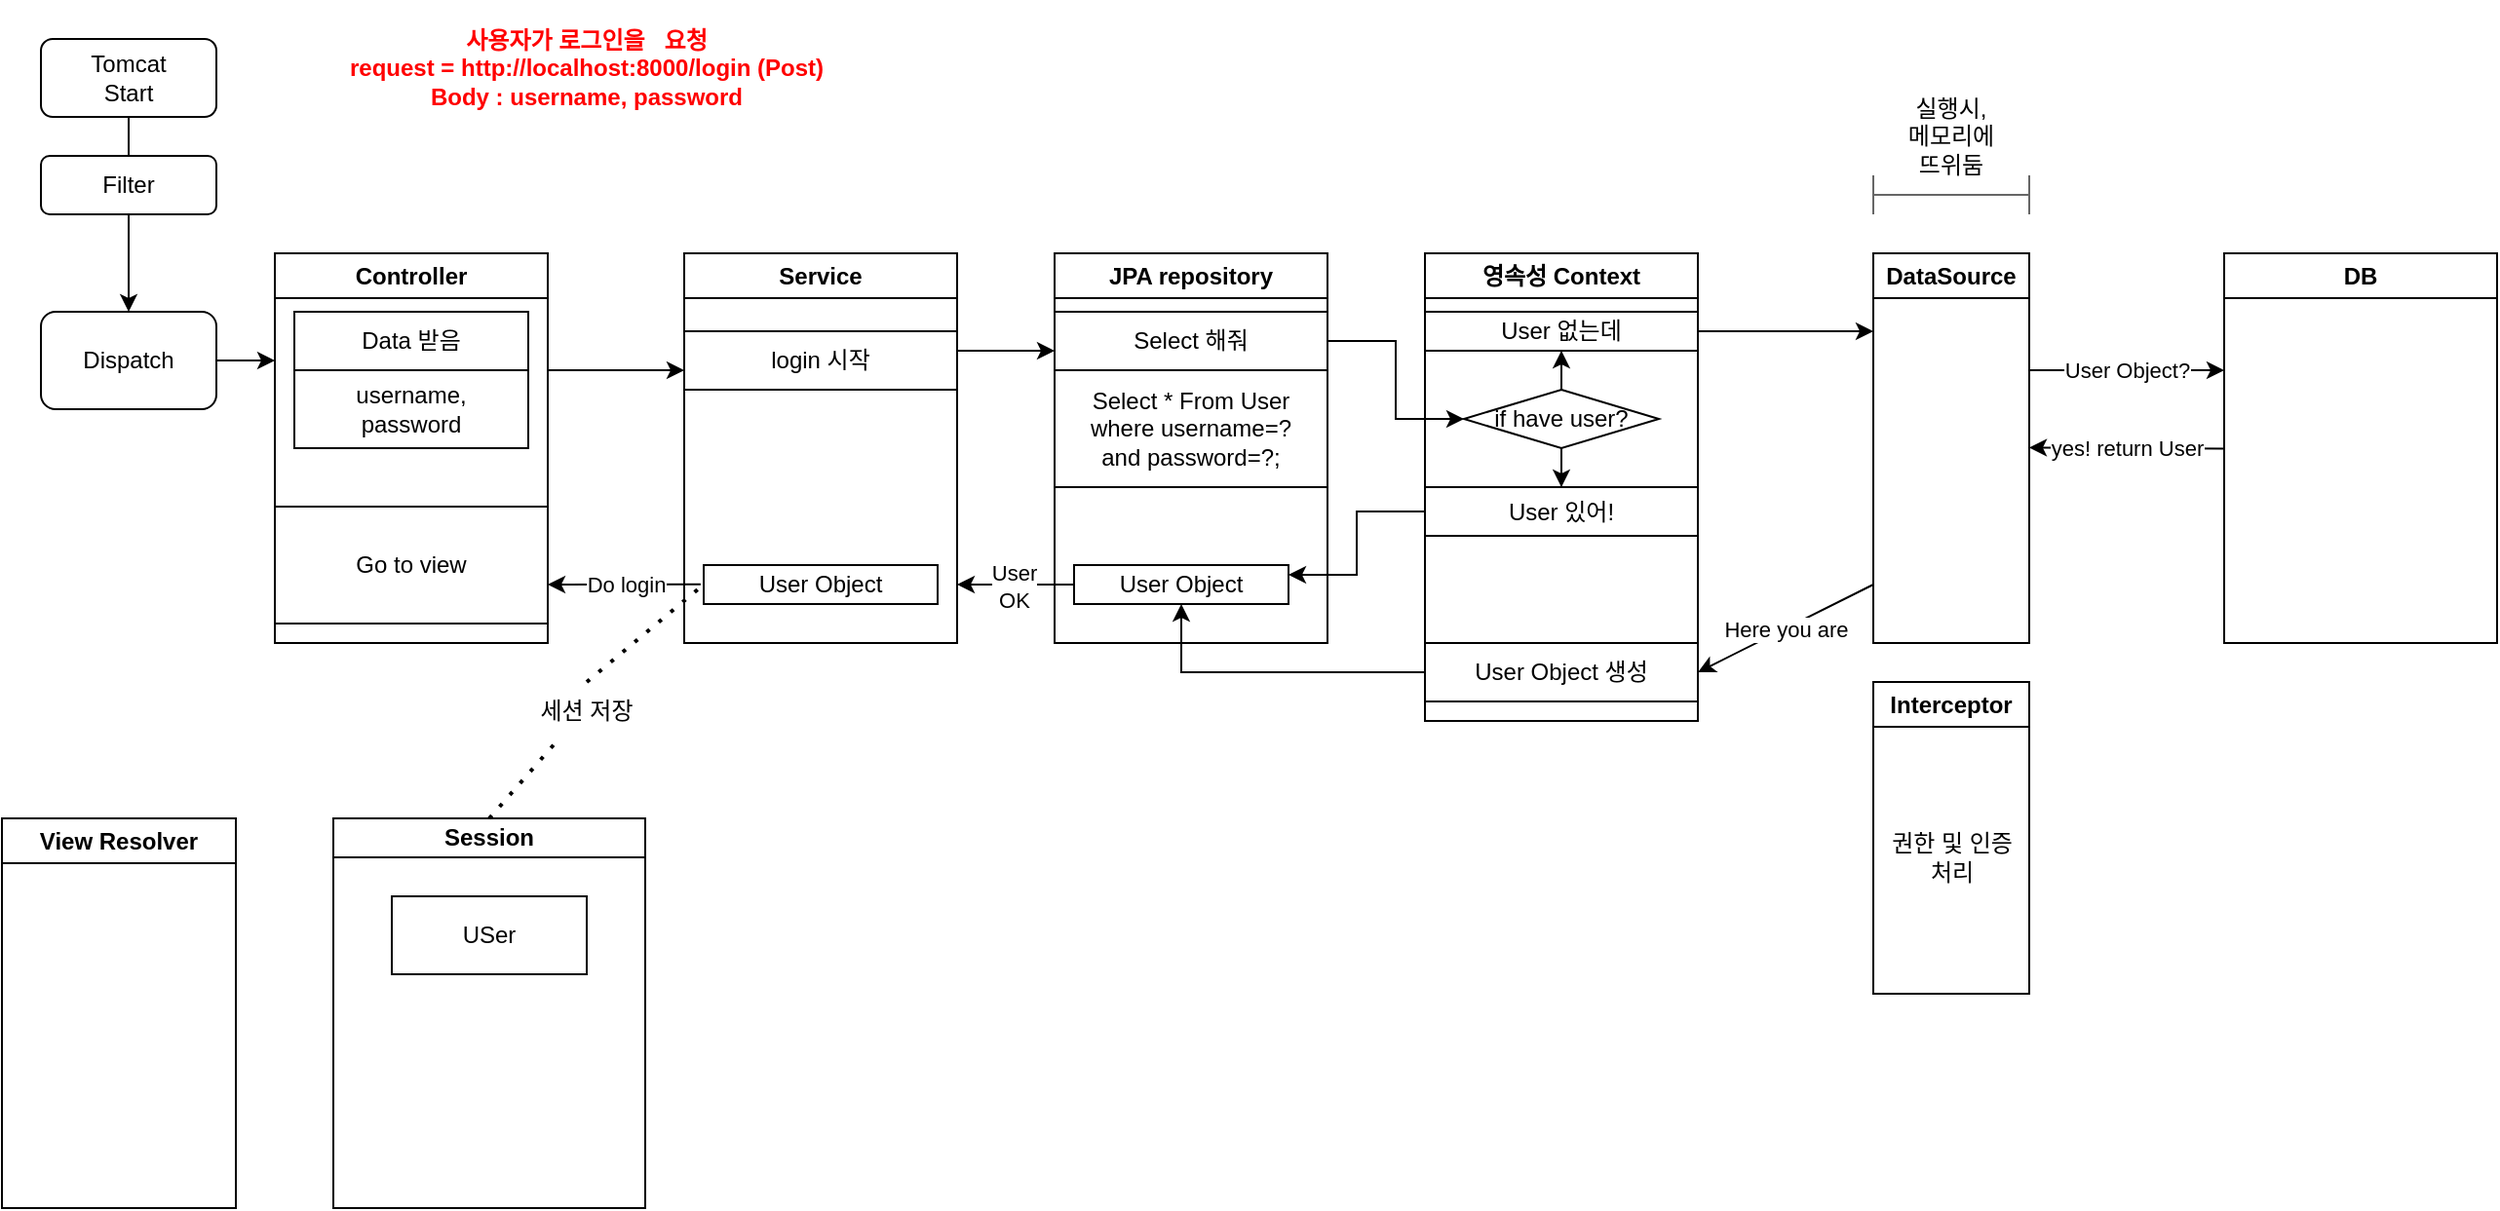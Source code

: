<mxfile version="21.6.9" type="github">
  <diagram name="페이지-1" id="3I1f7R0n09HyqYH17yrr">
    <mxGraphModel dx="1221" dy="737" grid="1" gridSize="10" guides="1" tooltips="1" connect="1" arrows="1" fold="1" page="1" pageScale="1" pageWidth="827" pageHeight="1169" math="0" shadow="0">
      <root>
        <mxCell id="0" />
        <mxCell id="1" parent="0" />
        <mxCell id="U0YM-yDJ73oniNCves_L-8" value="" style="edgeStyle=orthogonalEdgeStyle;rounded=0;orthogonalLoop=1;jettySize=auto;html=1;" parent="1" source="U0YM-yDJ73oniNCves_L-1" target="U0YM-yDJ73oniNCves_L-3" edge="1">
          <mxGeometry relative="1" as="geometry" />
        </mxCell>
        <mxCell id="U0YM-yDJ73oniNCves_L-1" value="Tomcat&lt;br&gt;Start" style="rounded=1;whiteSpace=wrap;html=1;" parent="1" vertex="1">
          <mxGeometry x="30" y="30" width="90" height="40" as="geometry" />
        </mxCell>
        <mxCell id="U0YM-yDJ73oniNCves_L-2" value="Filter" style="rounded=1;whiteSpace=wrap;html=1;" parent="1" vertex="1">
          <mxGeometry x="30" y="90" width="90" height="30" as="geometry" />
        </mxCell>
        <mxCell id="U0YM-yDJ73oniNCves_L-3" value="Dispatch" style="rounded=1;whiteSpace=wrap;html=1;" parent="1" vertex="1">
          <mxGeometry x="30" y="170" width="90" height="50" as="geometry" />
        </mxCell>
        <mxCell id="U0YM-yDJ73oniNCves_L-5" value="" style="endArrow=none;html=1;rounded=0;entryX=0.5;entryY=1;entryDx=0;entryDy=0;exitX=0.5;exitY=0;exitDx=0;exitDy=0;" parent="1" source="U0YM-yDJ73oniNCves_L-2" target="U0YM-yDJ73oniNCves_L-1" edge="1">
          <mxGeometry width="50" height="50" relative="1" as="geometry">
            <mxPoint x="60" y="110" as="sourcePoint" />
            <mxPoint x="110" y="60" as="targetPoint" />
          </mxGeometry>
        </mxCell>
        <mxCell id="U0YM-yDJ73oniNCves_L-28" value="" style="edgeStyle=orthogonalEdgeStyle;rounded=0;orthogonalLoop=1;jettySize=auto;html=1;" parent="1" source="U0YM-yDJ73oniNCves_L-14" target="U0YM-yDJ73oniNCves_L-26" edge="1">
          <mxGeometry relative="1" as="geometry">
            <Array as="points">
              <mxPoint x="310" y="200" />
              <mxPoint x="310" y="200" />
            </Array>
          </mxGeometry>
        </mxCell>
        <mxCell id="U0YM-yDJ73oniNCves_L-14" value="Controller" style="swimlane;whiteSpace=wrap;html=1;" parent="1" vertex="1">
          <mxGeometry x="150" y="140" width="140" height="200" as="geometry" />
        </mxCell>
        <mxCell id="tmorkRq5dus7M--dfkaE-38" value="" style="group" vertex="1" connectable="0" parent="U0YM-yDJ73oniNCves_L-14">
          <mxGeometry x="10" y="30" width="120" height="70" as="geometry" />
        </mxCell>
        <mxCell id="U0YM-yDJ73oniNCves_L-16" value="username,&lt;br&gt;password" style="whiteSpace=wrap;html=1;" parent="tmorkRq5dus7M--dfkaE-38" vertex="1">
          <mxGeometry y="30" width="120" height="40" as="geometry" />
        </mxCell>
        <mxCell id="tmorkRq5dus7M--dfkaE-10" value="Data 받음" style="whiteSpace=wrap;html=1;" vertex="1" parent="tmorkRq5dus7M--dfkaE-38">
          <mxGeometry width="120" height="30" as="geometry" />
        </mxCell>
        <mxCell id="tmorkRq5dus7M--dfkaE-40" value="Go to view" style="rounded=0;whiteSpace=wrap;html=1;" vertex="1" parent="U0YM-yDJ73oniNCves_L-14">
          <mxGeometry y="130" width="140" height="60" as="geometry" />
        </mxCell>
        <mxCell id="U0YM-yDJ73oniNCves_L-21" value="" style="endArrow=classic;html=1;rounded=0;exitX=1;exitY=0.5;exitDx=0;exitDy=0;" parent="1" source="U0YM-yDJ73oniNCves_L-3" edge="1">
          <mxGeometry width="50" height="50" relative="1" as="geometry">
            <mxPoint x="500" y="350" as="sourcePoint" />
            <mxPoint x="150" y="195" as="targetPoint" />
          </mxGeometry>
        </mxCell>
        <mxCell id="U0YM-yDJ73oniNCves_L-31" value="" style="edgeStyle=orthogonalEdgeStyle;rounded=0;orthogonalLoop=1;jettySize=auto;html=1;" parent="1" source="U0YM-yDJ73oniNCves_L-26" target="U0YM-yDJ73oniNCves_L-29" edge="1">
          <mxGeometry relative="1" as="geometry">
            <Array as="points">
              <mxPoint x="510" y="190" />
              <mxPoint x="510" y="190" />
            </Array>
          </mxGeometry>
        </mxCell>
        <mxCell id="U0YM-yDJ73oniNCves_L-26" value="Service" style="swimlane;whiteSpace=wrap;html=1;" parent="1" vertex="1">
          <mxGeometry x="360" y="140" width="140" height="200" as="geometry" />
        </mxCell>
        <mxCell id="U0YM-yDJ73oniNCves_L-27" value="login 시작" style="whiteSpace=wrap;html=1;" parent="U0YM-yDJ73oniNCves_L-26" vertex="1">
          <mxGeometry y="40" width="140" height="30" as="geometry" />
        </mxCell>
        <mxCell id="tmorkRq5dus7M--dfkaE-27" value="User Object" style="rounded=0;whiteSpace=wrap;html=1;" vertex="1" parent="U0YM-yDJ73oniNCves_L-26">
          <mxGeometry x="10" y="160" width="120" height="20" as="geometry" />
        </mxCell>
        <mxCell id="U0YM-yDJ73oniNCves_L-29" value="JPA repository" style="swimlane;whiteSpace=wrap;html=1;" parent="1" vertex="1">
          <mxGeometry x="550" y="140" width="140" height="200" as="geometry" />
        </mxCell>
        <mxCell id="U0YM-yDJ73oniNCves_L-30" value="Select 해줘" style="whiteSpace=wrap;html=1;" parent="U0YM-yDJ73oniNCves_L-29" vertex="1">
          <mxGeometry y="30" width="140" height="30" as="geometry" />
        </mxCell>
        <mxCell id="tmorkRq5dus7M--dfkaE-9" value="Select * From User&lt;br&gt;where username=?&lt;br&gt;and password=?;" style="whiteSpace=wrap;html=1;" vertex="1" parent="U0YM-yDJ73oniNCves_L-29">
          <mxGeometry y="60" width="140" height="60" as="geometry" />
        </mxCell>
        <mxCell id="tmorkRq5dus7M--dfkaE-23" value="User Object" style="rounded=0;whiteSpace=wrap;html=1;" vertex="1" parent="U0YM-yDJ73oniNCves_L-29">
          <mxGeometry x="10" y="160" width="110" height="20" as="geometry" />
        </mxCell>
        <mxCell id="U0YM-yDJ73oniNCves_L-32" value="영속성 Context" style="swimlane;whiteSpace=wrap;html=1;" parent="1" vertex="1">
          <mxGeometry x="740" y="140" width="140" height="240" as="geometry" />
        </mxCell>
        <mxCell id="tmorkRq5dus7M--dfkaE-61" style="edgeStyle=orthogonalEdgeStyle;rounded=0;orthogonalLoop=1;jettySize=auto;html=1;" edge="1" parent="U0YM-yDJ73oniNCves_L-32" source="tmorkRq5dus7M--dfkaE-18">
          <mxGeometry relative="1" as="geometry">
            <mxPoint x="230" y="40" as="targetPoint" />
          </mxGeometry>
        </mxCell>
        <mxCell id="tmorkRq5dus7M--dfkaE-18" value="User 없는데" style="rounded=0;whiteSpace=wrap;html=1;" vertex="1" parent="U0YM-yDJ73oniNCves_L-32">
          <mxGeometry y="30" width="140" height="20" as="geometry" />
        </mxCell>
        <mxCell id="tmorkRq5dus7M--dfkaE-19" value="User Object 생성" style="rounded=0;whiteSpace=wrap;html=1;" vertex="1" parent="U0YM-yDJ73oniNCves_L-32">
          <mxGeometry y="200" width="140" height="30" as="geometry" />
        </mxCell>
        <mxCell id="tmorkRq5dus7M--dfkaE-54" value="User 있어!" style="rounded=0;whiteSpace=wrap;html=1;" vertex="1" parent="U0YM-yDJ73oniNCves_L-32">
          <mxGeometry y="120" width="140" height="25" as="geometry" />
        </mxCell>
        <mxCell id="tmorkRq5dus7M--dfkaE-60" style="edgeStyle=orthogonalEdgeStyle;rounded=0;orthogonalLoop=1;jettySize=auto;html=1;entryX=0.5;entryY=1;entryDx=0;entryDy=0;" edge="1" parent="U0YM-yDJ73oniNCves_L-32" source="tmorkRq5dus7M--dfkaE-59" target="tmorkRq5dus7M--dfkaE-18">
          <mxGeometry relative="1" as="geometry" />
        </mxCell>
        <mxCell id="tmorkRq5dus7M--dfkaE-62" style="edgeStyle=orthogonalEdgeStyle;rounded=0;orthogonalLoop=1;jettySize=auto;html=1;" edge="1" parent="U0YM-yDJ73oniNCves_L-32" source="tmorkRq5dus7M--dfkaE-59" target="tmorkRq5dus7M--dfkaE-54">
          <mxGeometry relative="1" as="geometry" />
        </mxCell>
        <mxCell id="tmorkRq5dus7M--dfkaE-59" value="if have user?" style="rhombus;whiteSpace=wrap;html=1;" vertex="1" parent="U0YM-yDJ73oniNCves_L-32">
          <mxGeometry x="20" y="70" width="100" height="30" as="geometry" />
        </mxCell>
        <mxCell id="U0YM-yDJ73oniNCves_L-35" value="DataSource" style="swimlane;whiteSpace=wrap;html=1;" parent="1" vertex="1">
          <mxGeometry x="970" y="140" width="80" height="200" as="geometry" />
        </mxCell>
        <mxCell id="U0YM-yDJ73oniNCves_L-38" value="View Resolver" style="swimlane;whiteSpace=wrap;html=1;" parent="1" vertex="1">
          <mxGeometry x="10" y="430" width="120" height="200" as="geometry" />
        </mxCell>
        <mxCell id="U0YM-yDJ73oniNCves_L-39" value="Session" style="swimlane;whiteSpace=wrap;html=1;startSize=20;" parent="1" vertex="1">
          <mxGeometry x="180" y="430" width="160" height="200" as="geometry" />
        </mxCell>
        <mxCell id="tmorkRq5dus7M--dfkaE-35" value="USer" style="whiteSpace=wrap;html=1;" vertex="1" parent="U0YM-yDJ73oniNCves_L-39">
          <mxGeometry x="30" y="40" width="100" height="40" as="geometry" />
        </mxCell>
        <mxCell id="U0YM-yDJ73oniNCves_L-40" value="Interceptor" style="swimlane;whiteSpace=wrap;html=1;" parent="1" vertex="1">
          <mxGeometry x="970" y="360" width="80" height="160" as="geometry" />
        </mxCell>
        <mxCell id="tmorkRq5dus7M--dfkaE-41" value="권한 및 인증&lt;br&gt;처리" style="text;html=1;align=center;verticalAlign=middle;resizable=0;points=[];autosize=1;strokeColor=none;fillColor=none;" vertex="1" parent="U0YM-yDJ73oniNCves_L-40">
          <mxGeometry x="-5" y="70" width="90" height="40" as="geometry" />
        </mxCell>
        <mxCell id="tmorkRq5dus7M--dfkaE-1" value="DB" style="swimlane;whiteSpace=wrap;html=1;startSize=23;" vertex="1" parent="1">
          <mxGeometry x="1150" y="140" width="140" height="200" as="geometry" />
        </mxCell>
        <mxCell id="tmorkRq5dus7M--dfkaE-11" value="" style="endArrow=classic;html=1;rounded=0;" edge="1" parent="tmorkRq5dus7M--dfkaE-1">
          <mxGeometry relative="1" as="geometry">
            <mxPoint x="-100" y="60" as="sourcePoint" />
            <mxPoint y="60" as="targetPoint" />
            <Array as="points">
              <mxPoint y="60" />
            </Array>
          </mxGeometry>
        </mxCell>
        <mxCell id="tmorkRq5dus7M--dfkaE-12" value="User Object?" style="edgeLabel;resizable=0;html=1;align=center;verticalAlign=middle;" connectable="0" vertex="1" parent="tmorkRq5dus7M--dfkaE-11">
          <mxGeometry relative="1" as="geometry" />
        </mxCell>
        <mxCell id="tmorkRq5dus7M--dfkaE-6" value="&lt;b&gt;&lt;font color=&quot;#ff0000&quot; style=&quot;background-color: rgb(255, 255, 255);&quot;&gt;사용자가 로그인을&amp;nbsp; &amp;nbsp;요청&lt;br&gt;request = http://localhost:8000/login (Post)&lt;br&gt;Body : username, password&lt;/font&gt;&lt;/b&gt;" style="text;html=1;strokeColor=none;fillColor=none;align=center;verticalAlign=middle;whiteSpace=wrap;rounded=0;" vertex="1" parent="1">
          <mxGeometry x="130" y="10" width="360" height="70" as="geometry" />
        </mxCell>
        <mxCell id="tmorkRq5dus7M--dfkaE-16" value="" style="endArrow=classic;html=1;rounded=0;entryX=1;entryY=0.5;entryDx=0;entryDy=0;" edge="1" parent="1" target="tmorkRq5dus7M--dfkaE-19">
          <mxGeometry relative="1" as="geometry">
            <mxPoint x="970" y="310" as="sourcePoint" />
            <mxPoint x="880" y="310" as="targetPoint" />
          </mxGeometry>
        </mxCell>
        <mxCell id="tmorkRq5dus7M--dfkaE-17" value="Here you are" style="edgeLabel;resizable=0;html=1;align=center;verticalAlign=middle;" connectable="0" vertex="1" parent="tmorkRq5dus7M--dfkaE-16">
          <mxGeometry relative="1" as="geometry" />
        </mxCell>
        <mxCell id="tmorkRq5dus7M--dfkaE-26" value="" style="endArrow=classic;html=1;rounded=0;" edge="1" parent="1" source="tmorkRq5dus7M--dfkaE-23">
          <mxGeometry width="50" height="50" relative="1" as="geometry">
            <mxPoint x="470" y="220" as="sourcePoint" />
            <mxPoint x="500" y="310" as="targetPoint" />
          </mxGeometry>
        </mxCell>
        <mxCell id="tmorkRq5dus7M--dfkaE-53" value="User&lt;br&gt;OK" style="edgeLabel;html=1;align=center;verticalAlign=middle;resizable=0;points=[];" vertex="1" connectable="0" parent="tmorkRq5dus7M--dfkaE-26">
          <mxGeometry x="0.053" y="1" relative="1" as="geometry">
            <mxPoint as="offset" />
          </mxGeometry>
        </mxCell>
        <mxCell id="tmorkRq5dus7M--dfkaE-32" value="" style="endArrow=classic;html=1;rounded=0;exitX=-0.013;exitY=0.495;exitDx=0;exitDy=0;exitPerimeter=0;" edge="1" parent="1" source="tmorkRq5dus7M--dfkaE-27">
          <mxGeometry relative="1" as="geometry">
            <mxPoint x="320" y="350" as="sourcePoint" />
            <mxPoint x="290" y="310" as="targetPoint" />
          </mxGeometry>
        </mxCell>
        <mxCell id="tmorkRq5dus7M--dfkaE-33" value="Do login" style="edgeLabel;resizable=0;html=1;align=center;verticalAlign=middle;" connectable="0" vertex="1" parent="tmorkRq5dus7M--dfkaE-32">
          <mxGeometry relative="1" as="geometry" />
        </mxCell>
        <mxCell id="tmorkRq5dus7M--dfkaE-13" value="" style="endArrow=classic;html=1;rounded=0;entryX=1;entryY=0.5;entryDx=0;entryDy=0;" edge="1" parent="1">
          <mxGeometry relative="1" as="geometry">
            <mxPoint x="1150" y="240.25" as="sourcePoint" />
            <mxPoint x="1050" y="239.75" as="targetPoint" />
          </mxGeometry>
        </mxCell>
        <mxCell id="tmorkRq5dus7M--dfkaE-14" value="yes! return User" style="edgeLabel;resizable=0;html=1;align=center;verticalAlign=middle;" connectable="0" vertex="1" parent="tmorkRq5dus7M--dfkaE-13">
          <mxGeometry relative="1" as="geometry" />
        </mxCell>
        <mxCell id="tmorkRq5dus7M--dfkaE-34" value="" style="endArrow=none;dashed=1;html=1;dashPattern=1 3;strokeWidth=2;rounded=0;entryX=0;entryY=0.5;entryDx=0;entryDy=0;exitX=0.5;exitY=0;exitDx=0;exitDy=0;" edge="1" parent="1" source="tmorkRq5dus7M--dfkaE-36" target="tmorkRq5dus7M--dfkaE-27">
          <mxGeometry width="50" height="50" relative="1" as="geometry">
            <mxPoint x="210" y="390" as="sourcePoint" />
            <mxPoint x="260" y="340" as="targetPoint" />
          </mxGeometry>
        </mxCell>
        <mxCell id="tmorkRq5dus7M--dfkaE-37" value="" style="endArrow=none;dashed=1;html=1;dashPattern=1 3;strokeWidth=2;rounded=0;entryX=0.25;entryY=1;entryDx=0;entryDy=0;exitX=0.5;exitY=0;exitDx=0;exitDy=0;" edge="1" parent="1" source="U0YM-yDJ73oniNCves_L-39" target="tmorkRq5dus7M--dfkaE-36">
          <mxGeometry width="50" height="50" relative="1" as="geometry">
            <mxPoint x="250" y="430" as="sourcePoint" />
            <mxPoint x="360" y="310" as="targetPoint" />
          </mxGeometry>
        </mxCell>
        <mxCell id="tmorkRq5dus7M--dfkaE-36" value="세션 저장" style="text;html=1;strokeColor=none;fillColor=none;align=center;verticalAlign=middle;whiteSpace=wrap;rounded=0;" vertex="1" parent="1">
          <mxGeometry x="280" y="360" width="60" height="30" as="geometry" />
        </mxCell>
        <mxCell id="tmorkRq5dus7M--dfkaE-47" value="" style="shape=crossbar;whiteSpace=wrap;html=1;rounded=1;fillColor=#f5f5f5;fontColor=#333333;strokeColor=#666666;" vertex="1" parent="1">
          <mxGeometry x="970" y="100" width="80" height="20" as="geometry" />
        </mxCell>
        <mxCell id="tmorkRq5dus7M--dfkaE-51" value="실행시,&lt;br&gt;메모리에&lt;br&gt;뜨위둠" style="text;html=1;strokeColor=none;fillColor=none;align=center;verticalAlign=middle;whiteSpace=wrap;rounded=0;" vertex="1" parent="1">
          <mxGeometry x="950" y="50" width="120" height="60" as="geometry" />
        </mxCell>
        <mxCell id="tmorkRq5dus7M--dfkaE-55" style="edgeStyle=orthogonalEdgeStyle;rounded=0;orthogonalLoop=1;jettySize=auto;html=1;entryX=1;entryY=0.25;entryDx=0;entryDy=0;" edge="1" parent="1" source="tmorkRq5dus7M--dfkaE-54" target="tmorkRq5dus7M--dfkaE-23">
          <mxGeometry relative="1" as="geometry" />
        </mxCell>
        <mxCell id="tmorkRq5dus7M--dfkaE-57" value="" style="edgeStyle=orthogonalEdgeStyle;rounded=0;orthogonalLoop=1;jettySize=auto;html=1;" edge="1" parent="1" source="tmorkRq5dus7M--dfkaE-19" target="tmorkRq5dus7M--dfkaE-23">
          <mxGeometry relative="1" as="geometry" />
        </mxCell>
        <mxCell id="tmorkRq5dus7M--dfkaE-64" style="edgeStyle=orthogonalEdgeStyle;rounded=0;orthogonalLoop=1;jettySize=auto;html=1;entryX=0;entryY=0.5;entryDx=0;entryDy=0;" edge="1" parent="1" source="U0YM-yDJ73oniNCves_L-30" target="tmorkRq5dus7M--dfkaE-59">
          <mxGeometry relative="1" as="geometry" />
        </mxCell>
      </root>
    </mxGraphModel>
  </diagram>
</mxfile>
